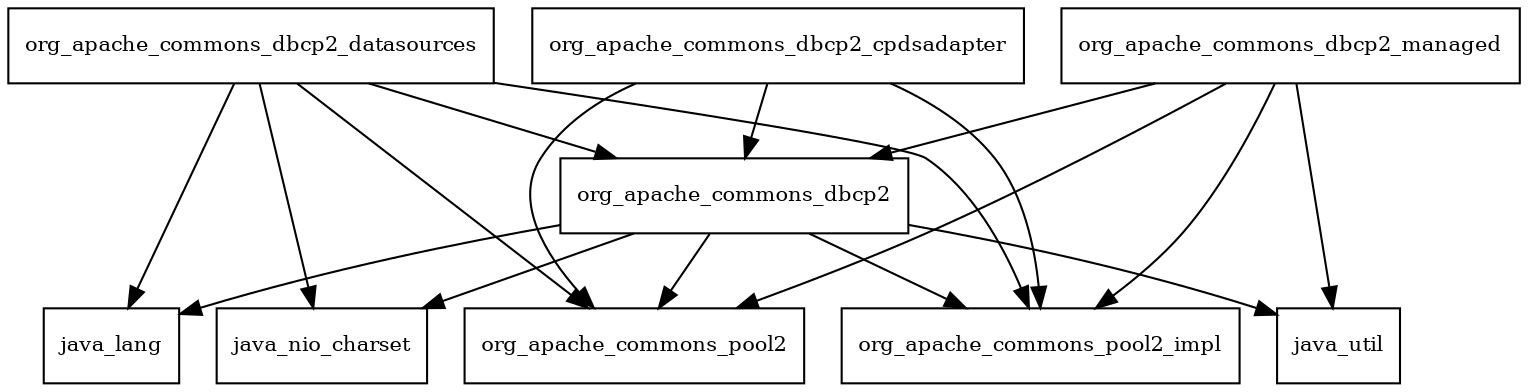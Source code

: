 digraph commons_dbcp2_2_4_0_package_dependencies {
  node [shape = box, fontsize=10.0];
  org_apache_commons_dbcp2 -> java_lang;
  org_apache_commons_dbcp2 -> java_nio_charset;
  org_apache_commons_dbcp2 -> java_util;
  org_apache_commons_dbcp2 -> org_apache_commons_pool2;
  org_apache_commons_dbcp2 -> org_apache_commons_pool2_impl;
  org_apache_commons_dbcp2_cpdsadapter -> org_apache_commons_dbcp2;
  org_apache_commons_dbcp2_cpdsadapter -> org_apache_commons_pool2;
  org_apache_commons_dbcp2_cpdsadapter -> org_apache_commons_pool2_impl;
  org_apache_commons_dbcp2_datasources -> java_lang;
  org_apache_commons_dbcp2_datasources -> java_nio_charset;
  org_apache_commons_dbcp2_datasources -> org_apache_commons_dbcp2;
  org_apache_commons_dbcp2_datasources -> org_apache_commons_pool2;
  org_apache_commons_dbcp2_datasources -> org_apache_commons_pool2_impl;
  org_apache_commons_dbcp2_managed -> java_util;
  org_apache_commons_dbcp2_managed -> org_apache_commons_dbcp2;
  org_apache_commons_dbcp2_managed -> org_apache_commons_pool2;
  org_apache_commons_dbcp2_managed -> org_apache_commons_pool2_impl;
}
